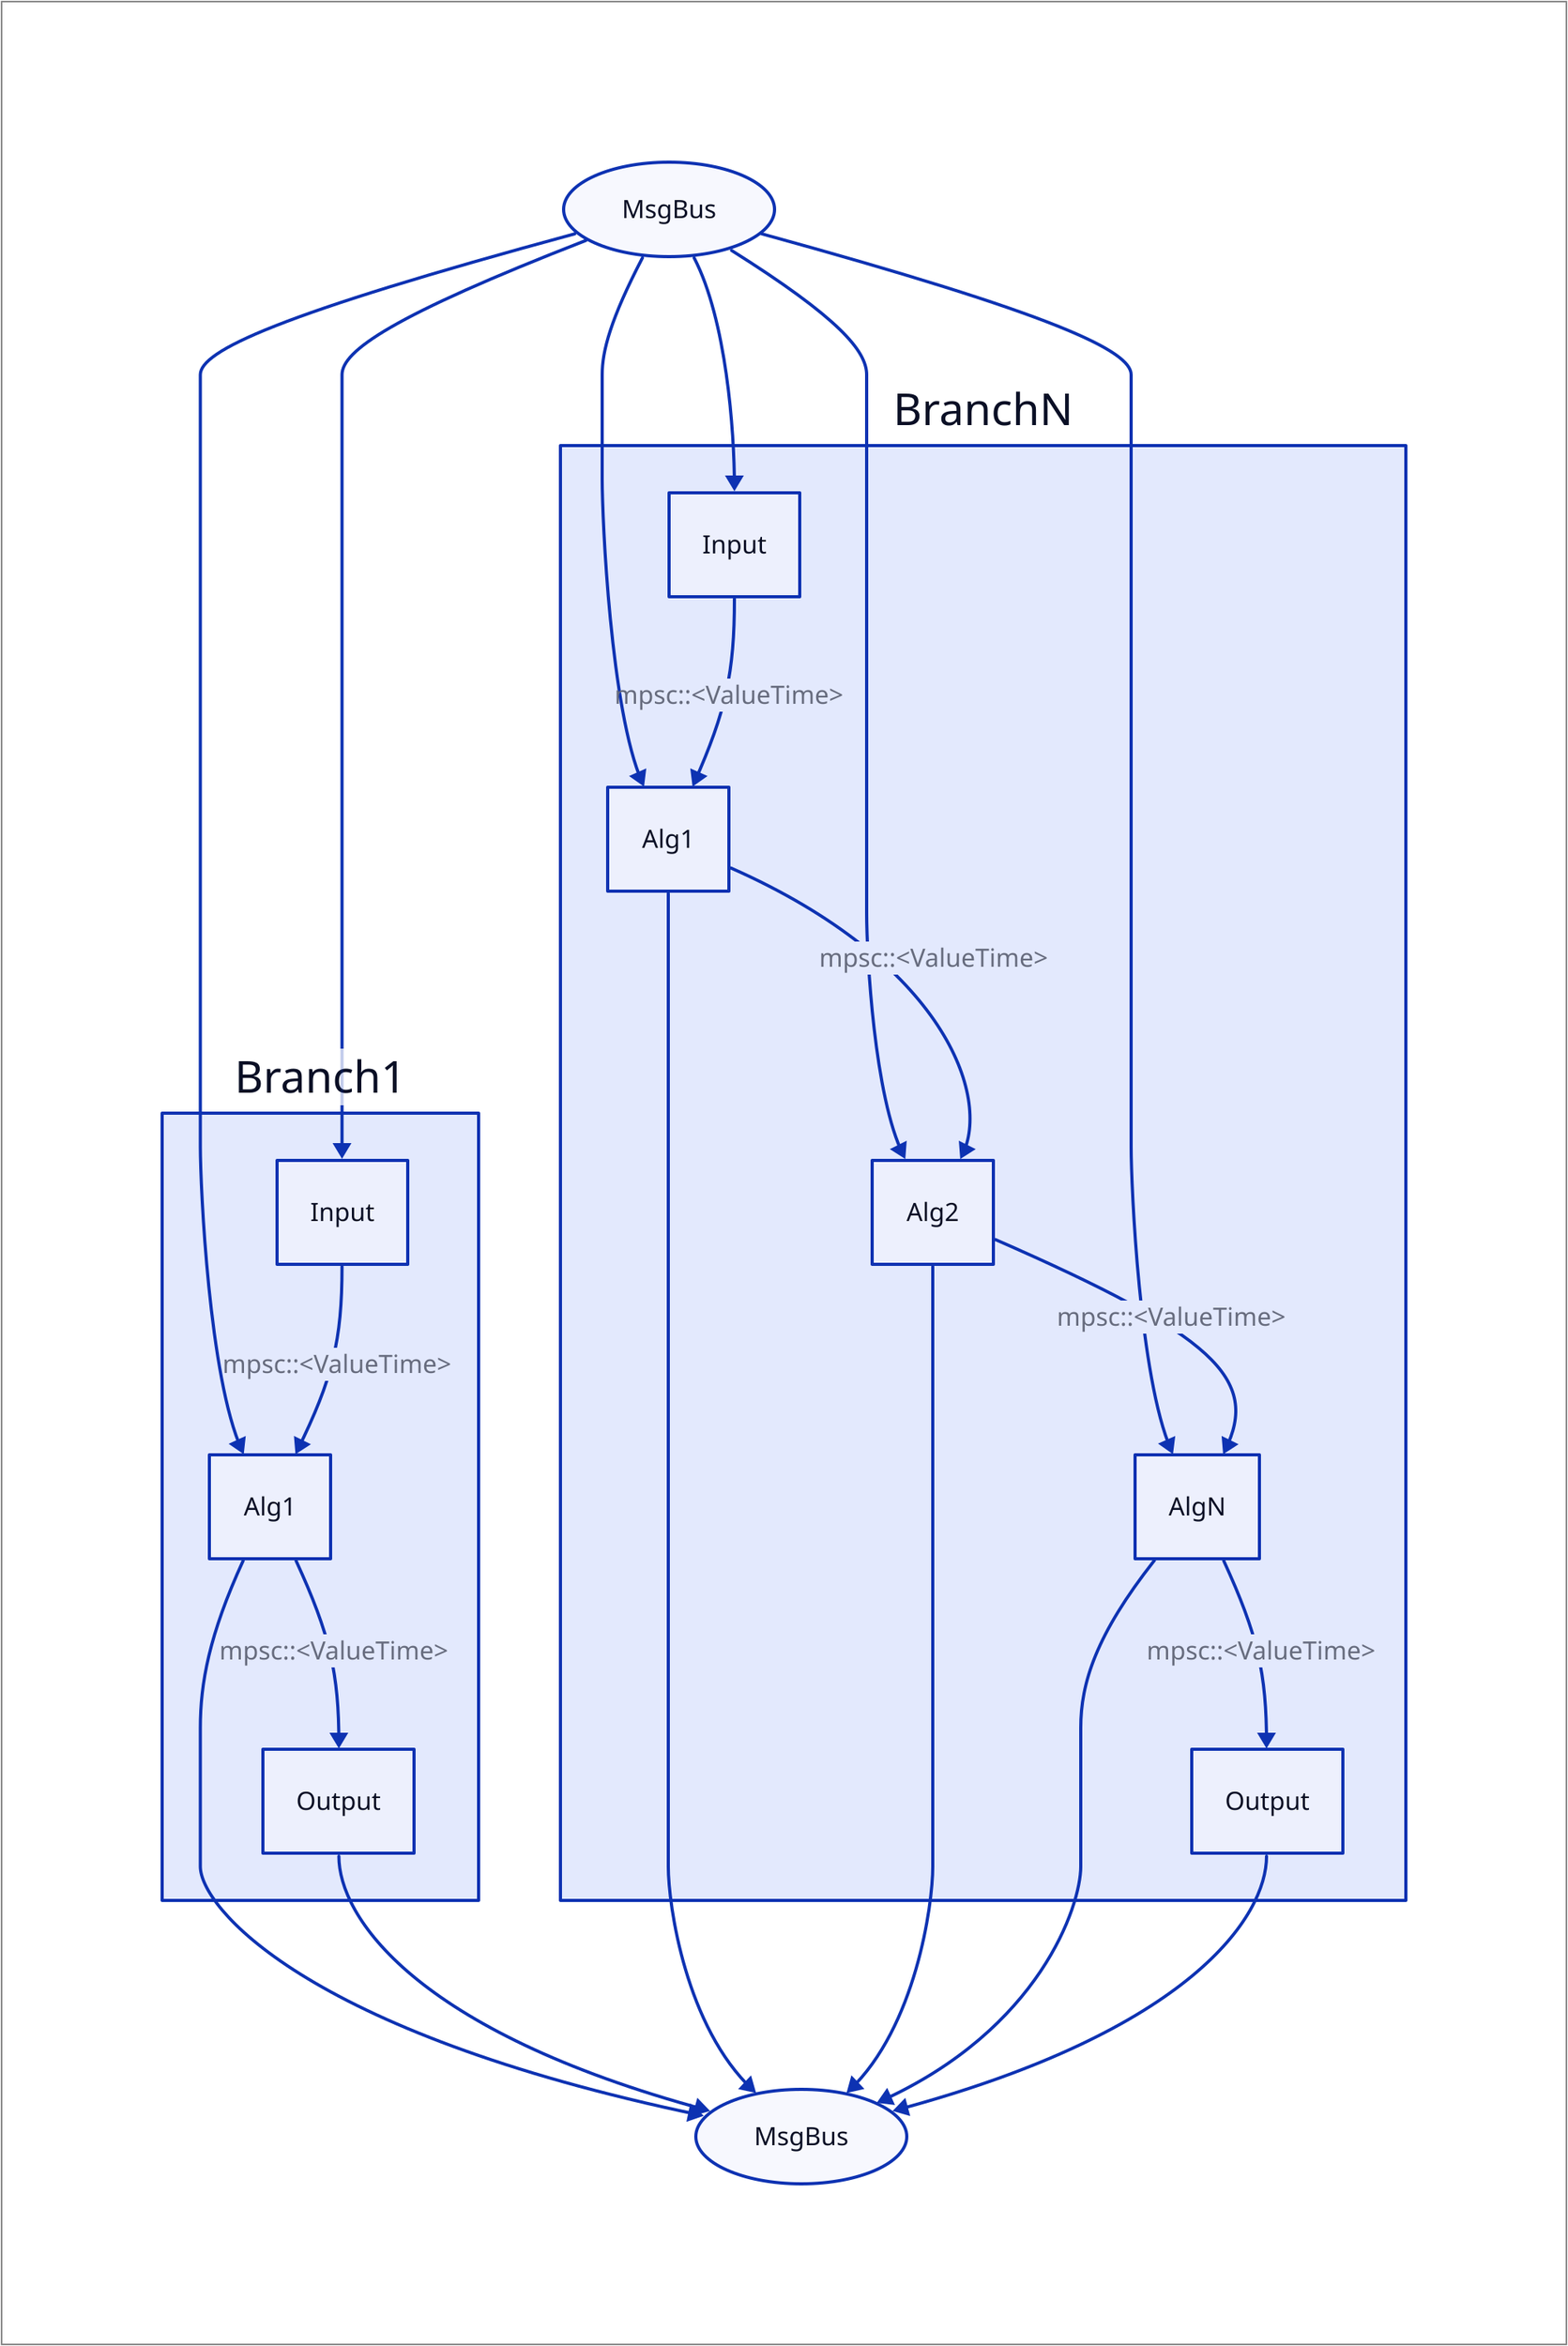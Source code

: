 vars: {
  d2-config: {
    layout-engine: elk
    theme-id: 1
  }
}

style {
    stroke-width: 1
    stroke: gray
}

MsgBusIn: MsgBus {
    shape: oval
}
MsgBusIn -> Branch1.Input
MsgBusIn -> Branch1.Alg1
MsgBusIn -> BranchN.Input
MsgBusIn -> BranchN.Alg1
MsgBusIn -> BranchN.Alg2
MsgBusIn -> BranchN.AlgN

Branch1 {
    Input
    Input -> Alg1: mpsc::<ValueTime>

    Alg1
    Alg1 -> Output: mpsc::<ValueTime>

    Output
}
Branch1.Alg1 -> MsgBusOut
Branch1.Output -> MsgBusOut

BranchN {
    Input
    Input -> Alg1: mpsc::<ValueTime>

    Alg1
    Alg1 -> Alg2: mpsc::<ValueTime>

    Alg2
    Alg2 -> AlgN: mpsc::<ValueTime>

    AlgN
    AlgN -> Output: mpsc::<ValueTime>

    Output
}
BranchN.Alg1 -> MsgBusOut
BranchN.Alg2 -> MsgBusOut
BranchN.AlgN -> MsgBusOut
BranchN.Output -> MsgBusOut

MsgBusOut: MsgBus {
    shape: oval
}
